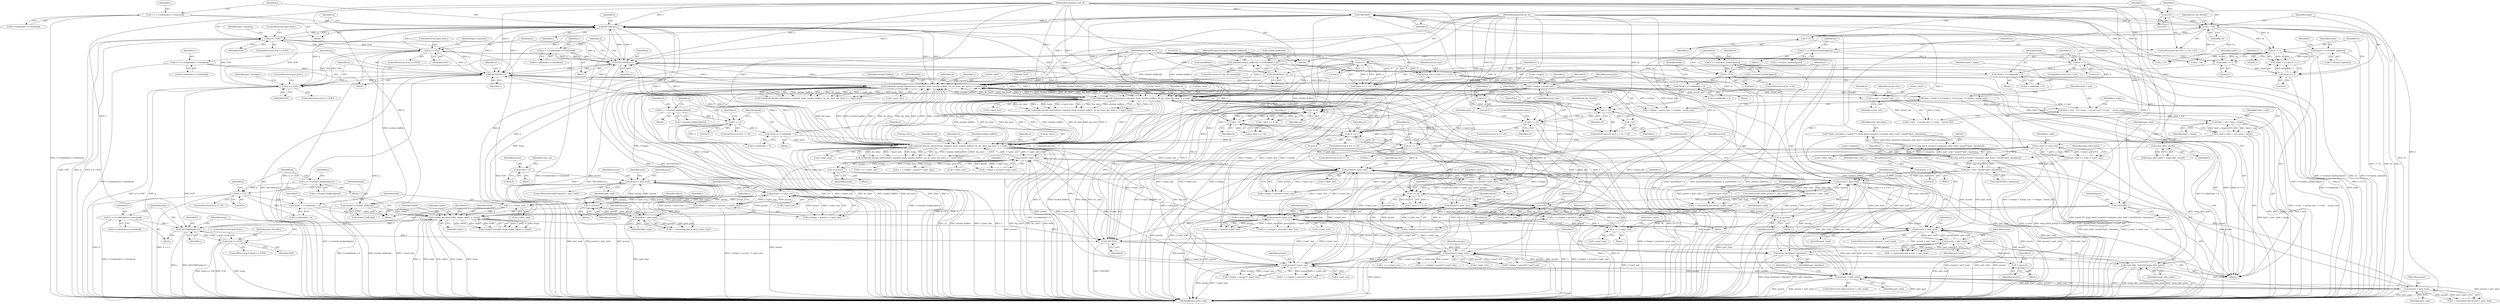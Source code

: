 digraph "0_stb_244d83bc3d859293f55812d48b3db168e581f6ab@API" {
"1000961" [label="(Call,temp_free(f,part_classdata))"];
"1000959" [label="(Call,CHECK(f))"];
"1000337" [label="(Call,DECODE(q,f,c))"];
"1000342" [label="(Call,q == EOP)"];
"1000666" [label="(Call,q == EOP)"];
"1000661" [label="(Call,DECODE(q,f,c))"];
"1000506" [label="(Call,q == EOP)"];
"1000501" [label="(Call,DECODE(q,f,c))"];
"1000215" [label="(Call,CHECK(f))"];
"1000204" [label="(Call,temp_block_array(f,f->channels, part_read * sizeof(**part_classdata)))"];
"1000197" [label="(Call,temp_alloc_save(f))"];
"1000101" [label="(MethodParameterIn,vorb *f)"];
"1000209" [label="(Call,part_read * sizeof(**part_classdata))"];
"1000187" [label="(Call,part_read = n_read / r->part_size)"];
"1000189" [label="(Call,n_read / r->part_size)"];
"1000181" [label="(Call,n_read = limit_r_end - limit_r_begin)"];
"1000183" [label="(Call,limit_r_end - limit_r_begin)"];
"1000168" [label="(Call,limit_r_end   = (r->end   < actual_size ? r->end   : actual_size))"];
"1000171" [label="(Call,r->end   < actual_size)"];
"1000158" [label="(Call,r->begin < actual_size)"];
"1000144" [label="(Call,actual_size = rtype == 2 ? n*2 : n)"];
"1000150" [label="(Call,n*2)"];
"1000104" [label="(MethodParameterIn,int n)"];
"1000155" [label="(Call,limit_r_begin = (r->begin < actual_size ? r->begin : actual_size))"];
"1000585" [label="(Call,codebook_decode_deinterleave_repeat(f, book, residue_buffers, ch, &c_inter, &p_inter, n, r->part_size))"];
"1000745" [label="(Call,codebook_decode_deinterleave_repeat(f, book, residue_buffers, ch, &c_inter, &p_inter, n, r->part_size))"];
"1000421" [label="(Call,codebook_decode_deinterleave_repeat(f, book, residue_buffers, ch, &c_inter, &p_inter, n, r->part_size))"];
"1000412" [label="(Call,*book = f->codebooks + b)"];
"1000407" [label="(Call,b >= 0)"];
"1000397" [label="(Call,b = r->residue_books[c][pass])"];
"1000231" [label="(Call,memset(residue_buffers[i], 0, sizeof(float) * n))"];
"1000102" [label="(MethodParameterIn,float *residue_buffers[])"];
"1000236" [label="(Call,sizeof(float) * n)"];
"1000288" [label="(Call,ch == 2)"];
"1000456" [label="(Call,ch == 1)"];
"1000103" [label="(MethodParameterIn,int ch)"];
"1000642" [label="(Call,z/ch)"];
"1000636" [label="(Call,z % ch)"];
"1000622" [label="(Call,z = r->begin + pcount*r->part_size)"];
"1000628" [label="(Call,pcount*r->part_size)"];
"1000617" [label="(Call,pcount < part_read)"];
"1000695" [label="(Call,++pcount)"];
"1000705" [label="(Call,pcount*r->part_size)"];
"1000689" [label="(Call,pcount < part_read)"];
"1000280" [label="(Call,pcount = 0)"];
"1000461" [label="(Call,pcount < part_read)"];
"1000535" [label="(Call,++pcount)"];
"1000545" [label="(Call,pcount*r->part_size)"];
"1000529" [label="(Call,pcount < part_read)"];
"1000472" [label="(Call,pcount*r->part_size)"];
"1000304" [label="(Call,pcount*r->part_size)"];
"1000293" [label="(Call,pcount < part_read)"];
"1000365" [label="(Call,pcount < part_read)"];
"1000371" [label="(Call,++pcount)"];
"1000381" [label="(Call,pcount*r->part_size)"];
"1000773" [label="(Call,z / ch)"];
"1000768" [label="(Call,z % ch)"];
"1000761" [label="(Call,z += r->part_size)"];
"1000699" [label="(Call,z = r->begin + pcount*r->part_size)"];
"1000265" [label="(Call,j == ch)"];
"1000253" [label="(Call,j < ch)"];
"1000250" [label="(Call,j=0)"];
"1000256" [label="(Call,++j)"];
"1000221" [label="(Call,i < ch)"];
"1000224" [label="(Call,++i)"];
"1000218" [label="(Call,i=0)"];
"1000245" [label="(Call,ch != 1)"];
"1000736" [label="(Call,*book = f->codebooks + b)"];
"1000731" [label="(Call,b >= 0)"];
"1000721" [label="(Call,b = r->residue_books[c][pass])"];
"1000576" [label="(Call,*book = f->codebooks + b)"];
"1000571" [label="(Call,b >= 0)"];
"1000561" [label="(Call,b = r->residue_books[c][pass])"];
"1000491" [label="(Call,*c = f->codebooks+r->classbook)"];
"1000651" [label="(Call,*c = f->codebooks+r->classbook)"];
"1000327" [label="(Call,*c = f->codebooks+r->classbook)"];
"1000836" [label="(Call,DECODE(temp,f,c))"];
"1000841" [label="(Call,temp == EOP)"];
"1000779" [label="(Call,CHECK(f))"];
"1000948" [label="(Call,residue_decode(f, book, target, offset, n, rtype))"];
"1000939" [label="(Call,*book = f->codebooks + b)"];
"1000910" [label="(Call,b >= 0)"];
"1000900" [label="(Call,b = r->residue_books[c][pass])"];
"1000915" [label="(Call,*target = residue_buffers[j])"];
"1000921" [label="(Call,offset = r->begin + pcount * r->part_size)"];
"1000927" [label="(Call,pcount * r->part_size)"];
"1000864" [label="(Call,pcount < part_read)"];
"1000870" [label="(Call,++pcount)"];
"1000800" [label="(Call,pcount < part_read)"];
"1000792" [label="(Call,pcount = 0)"];
"1000933" [label="(Call,n = r->part_size)"];
"1000242" [label="(Call,rtype == 2)"];
"1000147" [label="(Call,rtype == 2)"];
"1000120" [label="(Call,rtype = f->residue_types[rn])"];
"1000826" [label="(Call,*c = f->codebooks+r->classbook)"];
"1000200" [label="(Call,***part_classdata = (uint8 ***) temp_block_array(f,f->channels, part_read * sizeof(**part_classdata)))"];
"1000202" [label="(Call,(uint8 ***) temp_block_array(f,f->channels, part_read * sizeof(**part_classdata)))"];
"1000964" [label="(Call,temp_alloc_restore(f,temp_alloc_point))"];
"1000584" [label="(Call,!codebook_decode_deinterleave_repeat(f, book, residue_buffers, ch, &c_inter, &p_inter, n, r->part_size))"];
"1000177" [label="(Identifier,r)"];
"1000222" [label="(Identifier,i)"];
"1000755" [label="(Call,r->part_size)"];
"1000712" [label="(Identifier,c)"];
"1000594" [label="(Identifier,n)"];
"1000288" [label="(Call,ch == 2)"];
"1000663" [label="(Identifier,f)"];
"1000268" [label="(ControlStructure,goto done;)"];
"1000285" [label="(Identifier,class_set)"];
"1000799" [label="(ControlStructure,while (pcount < part_read))"];
"1000293" [label="(Call,pcount < part_read)"];
"1000281" [label="(Identifier,pcount)"];
"1000731" [label="(Call,b >= 0)"];
"1000962" [label="(Identifier,f)"];
"1000666" [label="(Call,q == EOP)"];
"1000668" [label="(Identifier,EOP)"];
"1000602" [label="(Identifier,z)"];
"1000624" [label="(Call,r->begin + pcount*r->part_size)"];
"1000455" [label="(ControlStructure,if (ch == 1))"];
"1000623" [label="(Identifier,z)"];
"1000406" [label="(ControlStructure,if (b >= 0))"];
"1000732" [label="(Identifier,b)"];
"1000722" [label="(Identifier,b)"];
"1000184" [label="(Identifier,limit_r_end)"];
"1000802" [label="(Identifier,part_read)"];
"1000461" [label="(Call,pcount < part_read)"];
"1000457" [label="(Identifier,ch)"];
"1000572" [label="(Identifier,b)"];
"1000801" [label="(Identifier,pcount)"];
"1000935" [label="(Call,r->part_size)"];
"1000865" [label="(Identifier,pcount)"];
"1000696" [label="(Identifier,pcount)"];
"1000571" [label="(Call,b >= 0)"];
"1000928" [label="(Identifier,pcount)"];
"1000754" [label="(Identifier,n)"];
"1000368" [label="(Block,)"];
"1000952" [label="(Identifier,offset)"];
"1000939" [label="(Call,*book = f->codebooks + b)"];
"1000746" [label="(Identifier,f)"];
"1000175" [label="(Identifier,actual_size)"];
"1000535" [label="(Call,++pcount)"];
"1000723" [label="(Call,r->residue_books[c][pass])"];
"1000221" [label="(Call,i < ch)"];
"1000397" [label="(Call,b = r->residue_books[c][pass])"];
"1000585" [label="(Call,codebook_decode_deinterleave_repeat(f, book, residue_buffers, ch, &c_inter, &p_inter, n, r->part_size))"];
"1000637" [label="(Identifier,z)"];
"1000188" [label="(Identifier,part_read)"];
"1000824" [label="(Block,)"];
"1000966" [label="(Identifier,temp_alloc_point)"];
"1000653" [label="(Call,f->codebooks+r->classbook)"];
"1000841" [label="(Call,temp == EOP)"];
"1000527" [label="(Identifier,i)"];
"1000267" [label="(Identifier,ch)"];
"1000501" [label="(Call,DECODE(q,f,c))"];
"1000408" [label="(Identifier,b)"];
"1000191" [label="(Call,r->part_size)"];
"1000437" [label="(Call,z += r->part_size)"];
"1000492" [label="(Identifier,c)"];
"1000507" [label="(Identifier,q)"];
"1000664" [label="(Identifier,c)"];
"1000120" [label="(Call,rtype = f->residue_types[rn])"];
"1000337" [label="(Call,DECODE(q,f,c))"];
"1000428" [label="(Call,&p_inter)"];
"1000224" [label="(Call,++i)"];
"1000774" [label="(Identifier,z)"];
"1000181" [label="(Call,n_read = limit_r_end - limit_r_begin)"];
"1000489" [label="(Block,)"];
"1000662" [label="(Identifier,q)"];
"1000243" [label="(Identifier,rtype)"];
"1000911" [label="(Identifier,b)"];
"1000373" [label="(Block,)"];
"1000960" [label="(Identifier,f)"];
"1000204" [label="(Call,temp_block_array(f,f->channels, part_read * sizeof(**part_classdata)))"];
"1000349" [label="(Identifier,part_classdata)"];
"1000954" [label="(Identifier,rtype)"];
"1000923" [label="(Call,r->begin + pcount * r->part_size)"];
"1000789" [label="(Identifier,pass)"];
"1000257" [label="(Identifier,j)"];
"1000842" [label="(Identifier,temp)"];
"1000244" [label="(Literal,2)"];
"1000590" [label="(Call,&c_inter)"];
"1000965" [label="(Identifier,f)"];
"1000468" [label="(Call,r->begin + pcount*r->part_size)"];
"1000339" [label="(Identifier,f)"];
"1000697" [label="(Block,)"];
"1000601" [label="(Call,z += r->part_size)"];
"1000179" [label="(Identifier,actual_size)"];
"1000634" [label="(Call,c_inter = z % ch)"];
"1000840" [label="(ControlStructure,if (temp == EOP))"];
"1000363" [label="(Identifier,i)"];
"1000881" [label="(Identifier,j)"];
"1000101" [label="(MethodParameterIn,vorb *f)"];
"1000306" [label="(Call,r->part_size)"];
"1000423" [label="(Identifier,book)"];
"1000198" [label="(Identifier,f)"];
"1000910" [label="(Call,b >= 0)"];
"1000948" [label="(Call,residue_decode(f, book, target, offset, n, rtype))"];
"1000342" [label="(Call,q == EOP)"];
"1000153" [label="(Identifier,n)"];
"1000699" [label="(Call,z = r->begin + pcount*r->part_size)"];
"1000472" [label="(Call,pcount*r->part_size)"];
"1000372" [label="(Identifier,pcount)"];
"1000458" [label="(Literal,1)"];
"1000506" [label="(Call,q == EOP)"];
"1000216" [label="(Identifier,f)"];
"1000570" [label="(ControlStructure,if (b >= 0))"];
"1000171" [label="(Call,r->end   < actual_size)"];
"1000217" [label="(ControlStructure,for (i=0; i < ch; ++i))"];
"1000793" [label="(Identifier,pcount)"];
"1000265" [label="(Call,j == ch)"];
"1000800" [label="(Call,pcount < part_read)"];
"1000806" [label="(Identifier,pass)"];
"1000422" [label="(Identifier,f)"];
"1000462" [label="(Identifier,pcount)"];
"1000866" [label="(Identifier,part_read)"];
"1000536" [label="(Identifier,pcount)"];
"1000277" [label="(Identifier,pass)"];
"1000255" [label="(Identifier,ch)"];
"1000266" [label="(Identifier,j)"];
"1000361" [label="(Call,i < classwords && pcount < part_read)"];
"1000870" [label="(Call,++pcount)"];
"1000344" [label="(Identifier,EOP)"];
"1000104" [label="(MethodParameterIn,int n)"];
"1000929" [label="(Call,r->part_size)"];
"1000229" [label="(Identifier,do_not_decode)"];
"1000618" [label="(Identifier,pcount)"];
"1000927" [label="(Call,pcount * r->part_size)"];
"1000241" [label="(Call,rtype == 2 && ch != 1)"];
"1000151" [label="(Identifier,n)"];
"1000687" [label="(Identifier,i)"];
"1000636" [label="(Call,z % ch)"];
"1000249" [label="(ControlStructure,for (j=0; j < ch; ++j))"];
"1000366" [label="(Identifier,pcount)"];
"1000504" [label="(Identifier,c)"];
"1000166" [label="(Identifier,actual_size)"];
"1000629" [label="(Identifier,pcount)"];
"1000421" [label="(Call,codebook_decode_deinterleave_repeat(f, book, residue_buffers, ch, &c_inter, &p_inter, n, r->part_size))"];
"1000790" [label="(Block,)"];
"1000280" [label="(Call,pcount = 0)"];
"1000532" [label="(Block,)"];
"1000425" [label="(Identifier,ch)"];
"1000652" [label="(Identifier,c)"];
"1000913" [label="(Block,)"];
"1000205" [label="(Identifier,f)"];
"1000409" [label="(Literal,0)"];
"1000424" [label="(Identifier,residue_buffers)"];
"1000456" [label="(Call,ch == 1)"];
"1000730" [label="(ControlStructure,if (b >= 0))"];
"1000780" [label="(Identifier,f)"];
"1000620" [label="(Block,)"];
"1000839" [label="(Identifier,c)"];
"1000340" [label="(Identifier,c)"];
"1000168" [label="(Call,limit_r_end   = (r->end   < actual_size ? r->end   : actual_size))"];
"1000867" [label="(Block,)"];
"1000877" [label="(Call,j < ch)"];
"1000692" [label="(Block,)"];
"1000747" [label="(Identifier,book)"];
"1000539" [label="(Call,z = r->begin + pcount*r->part_size)"];
"1000502" [label="(Identifier,q)"];
"1000292" [label="(ControlStructure,while (pcount < part_read))"];
"1000837" [label="(Identifier,temp)"];
"1000159" [label="(Call,r->begin)"];
"1000529" [label="(Call,pcount < part_read)"];
"1000902" [label="(Call,r->residue_books[c][pass])"];
"1000827" [label="(Identifier,c)"];
"1000561" [label="(Call,b = r->residue_books[c][pass])"];
"1000721" [label="(Call,b = r->residue_books[c][pass])"];
"1000150" [label="(Call,n*2)"];
"1000190" [label="(Identifier,n_read)"];
"1000794" [label="(Literal,0)"];
"1000860" [label="(Call,i < classwords && pcount < part_read)"];
"1000210" [label="(Identifier,part_read)"];
"1000525" [label="(Call,i < classwords && pcount < part_read)"];
"1000744" [label="(Call,!codebook_decode_deinterleave_repeat(f, book, residue_buffers, ch, &c_inter, &p_inter, n, r->part_size))"];
"1000239" [label="(Identifier,n)"];
"1000195" [label="(Call,temp_alloc_point = temp_alloc_save(f))"];
"1000589" [label="(Identifier,ch)"];
"1000586" [label="(Identifier,f)"];
"1000701" [label="(Call,r->begin + pcount*r->part_size)"];
"1000669" [label="(ControlStructure,goto done;)"];
"1000414" [label="(Call,f->codebooks + b)"];
"1000562" [label="(Identifier,b)"];
"1000933" [label="(Call,n = r->part_size)"];
"1000685" [label="(Call,i < classwords && pcount < part_read)"];
"1000508" [label="(Identifier,EOP)"];
"1000619" [label="(Identifier,part_read)"];
"1000371" [label="(Call,++pcount)"];
"1000300" [label="(Call,r->begin + pcount*r->part_size)"];
"1000775" [label="(Identifier,ch)"];
"1000843" [label="(Identifier,EOP)"];
"1000430" [label="(Identifier,n)"];
"1000164" [label="(Identifier,r)"];
"1000689" [label="(Call,pcount < part_read)"];
"1000733" [label="(Literal,0)"];
"1000745" [label="(Call,codebook_decode_deinterleave_repeat(f, book, residue_buffers, ch, &c_inter, &p_inter, n, r->part_size))"];
"1000917" [label="(Call,residue_buffers[j])"];
"1000251" [label="(Identifier,j)"];
"1000547" [label="(Call,r->part_size)"];
"1000736" [label="(Call,*book = f->codebooks + b)"];
"1000122" [label="(Call,f->residue_types[rn])"];
"1000576" [label="(Call,*book = f->codebooks + b)"];
"1000215" [label="(Call,CHECK(f))"];
"1000235" [label="(Literal,0)"];
"1000236" [label="(Call,sizeof(float) * n)"];
"1000467" [label="(Identifier,z)"];
"1000375" [label="(Call,z = r->begin + pcount*r->part_size)"];
"1000541" [label="(Call,r->begin + pcount*r->part_size)"];
"1000766" [label="(Call,c_inter = z % ch)"];
"1000172" [label="(Call,r->end)"];
"1000460" [label="(ControlStructure,while (pcount < part_read))"];
"1000232" [label="(Call,residue_buffers[i])"];
"1000947" [label="(Call,!residue_decode(f, book, target, offset, n, rtype))"];
"1000864" [label="(Call,pcount < part_read)"];
"1000628" [label="(Call,pcount*r->part_size)"];
"1000145" [label="(Identifier,actual_size)"];
"1000761" [label="(Call,z += r->part_size)"];
"1000651" [label="(Call,*c = f->codebooks+r->classbook)"];
"1000473" [label="(Identifier,pcount)"];
"1000413" [label="(Identifier,book)"];
"1000595" [label="(Call,r->part_size)"];
"1000345" [label="(ControlStructure,goto done;)"];
"1000901" [label="(Identifier,b)"];
"1000951" [label="(Identifier,target)"];
"1000813" [label="(Call,j < ch)"];
"1000577" [label="(Identifier,book)"];
"1000183" [label="(Call,limit_r_end - limit_r_begin)"];
"1000838" [label="(Identifier,f)"];
"1000271" [label="(Identifier,pass)"];
"1000299" [label="(Identifier,z)"];
"1000531" [label="(Identifier,part_read)"];
"1000773" [label="(Call,z / ch)"];
"1000438" [label="(Identifier,z)"];
"1000338" [label="(Identifier,q)"];
"1000665" [label="(ControlStructure,if (q == EOP))"];
"1000953" [label="(Identifier,n)"];
"1000264" [label="(ControlStructure,if (j == ch))"];
"1000466" [label="(Call,z = r->begin + pcount*r->part_size)"];
"1000700" [label="(Identifier,z)"];
"1000231" [label="(Call,memset(residue_buffers[i], 0, sizeof(float) * n))"];
"1000673" [label="(Identifier,part_classdata)"];
"1000844" [label="(ControlStructure,goto done;)"];
"1000398" [label="(Identifier,b)"];
"1000196" [label="(Identifier,temp_alloc_point)"];
"1000768" [label="(Call,z % ch)"];
"1000779" [label="(Call,CHECK(f))"];
"1000546" [label="(Identifier,pcount)"];
"1000185" [label="(Identifier,limit_r_begin)"];
"1000912" [label="(Literal,0)"];
"1000763" [label="(Call,r->part_size)"];
"1000463" [label="(Identifier,part_read)"];
"1000862" [label="(Identifier,i)"];
"1000513" [label="(Identifier,part_classdata)"];
"1000630" [label="(Call,r->part_size)"];
"1000294" [label="(Identifier,pcount)"];
"1000922" [label="(Identifier,offset)"];
"1000738" [label="(Call,f->codebooks + b)"];
"1000915" [label="(Call,*target = residue_buffers[j])"];
"1000545" [label="(Call,pcount*r->part_size)"];
"1000146" [label="(Call,rtype == 2 ? n*2 : n)"];
"1000226" [label="(ControlStructure,if (!do_not_decode[i]))"];
"1000121" [label="(Identifier,rtype)"];
"1000341" [label="(ControlStructure,if (q == EOP))"];
"1000149" [label="(Literal,2)"];
"1000157" [label="(Call,r->begin < actual_size ? r->begin : actual_size)"];
"1000246" [label="(Identifier,ch)"];
"1000382" [label="(Identifier,pcount)"];
"1000961" [label="(Call,temp_free(f,part_classdata))"];
"1000107" [label="(Block,)"];
"1000750" [label="(Call,&c_inter)"];
"1000661" [label="(Call,DECODE(q,f,c))"];
"1000410" [label="(Block,)"];
"1000734" [label="(Block,)"];
"1000705" [label="(Call,pcount*r->part_size)"];
"1000769" [label="(Identifier,z)"];
"1000148" [label="(Identifier,rtype)"];
"1000578" [label="(Call,f->codebooks + b)"];
"1000691" [label="(Identifier,part_read)"];
"1000252" [label="(Literal,0)"];
"1000298" [label="(Call,z = r->begin + pcount*r->part_size)"];
"1000399" [label="(Call,r->residue_books[c][pass])"];
"1000503" [label="(Identifier,f)"];
"1000509" [label="(ControlStructure,goto done;)"];
"1000242" [label="(Call,rtype == 2)"];
"1000223" [label="(Identifier,ch)"];
"1000170" [label="(Call,r->end   < actual_size ? r->end   : actual_size)"];
"1000505" [label="(ControlStructure,if (q == EOP))"];
"1000792" [label="(Call,pcount = 0)"];
"1000197" [label="(Call,temp_alloc_save(f))"];
"1000200" [label="(Call,***part_classdata = (uint8 ***) temp_block_array(f,f->channels, part_read * sizeof(**part_classdata)))"];
"1000707" [label="(Call,r->part_size)"];
"1000642" [label="(Call,z/ch)"];
"1000940" [label="(Identifier,book)"];
"1000871" [label="(Identifier,pcount)"];
"1000963" [label="(Identifier,part_classdata)"];
"1000305" [label="(Identifier,pcount)"];
"1000491" [label="(Call,*c = f->codebooks+r->classbook)"];
"1000563" [label="(Call,r->residue_books[c][pass])"];
"1000848" [label="(Identifier,part_classdata)"];
"1000295" [label="(Identifier,part_read)"];
"1000493" [label="(Call,f->codebooks+r->classbook)"];
"1000225" [label="(Identifier,i)"];
"1000247" [label="(Literal,1)"];
"1000900" [label="(Call,b = r->residue_books[c][pass])"];
"1000304" [label="(Call,pcount*r->part_size)"];
"1000250" [label="(Call,j=0)"];
"1000431" [label="(Call,r->part_size)"];
"1000695" [label="(Call,++pcount)"];
"1000828" [label="(Call,f->codebooks+r->classbook)"];
"1000219" [label="(Identifier,i)"];
"1000592" [label="(Call,&p_inter)"];
"1000147" [label="(Call,rtype == 2)"];
"1000737" [label="(Identifier,book)"];
"1000783" [label="(Identifier,pass)"];
"1000420" [label="(Call,!codebook_decode_deinterleave_repeat(f, book, residue_buffers, ch, &c_inter, &p_inter, n, r->part_size))"];
"1000383" [label="(Call,r->part_size)"];
"1000329" [label="(Call,f->codebooks+r->classbook)"];
"1000706" [label="(Identifier,pcount)"];
"1000156" [label="(Identifier,limit_r_begin)"];
"1000278" [label="(Block,)"];
"1000959" [label="(Call,CHECK(f))"];
"1000574" [label="(Block,)"];
"1000760" [label="(Block,)"];
"1000635" [label="(Identifier,c_inter)"];
"1000836" [label="(Call,DECODE(temp,f,c))"];
"1000187" [label="(Call,part_read = n_read / r->part_size)"];
"1000573" [label="(Literal,0)"];
"1000343" [label="(Identifier,q)"];
"1000102" [label="(MethodParameterIn,float *residue_buffers[])"];
"1000158" [label="(Call,r->begin < actual_size)"];
"1000182" [label="(Identifier,n_read)"];
"1000381" [label="(Call,pcount*r->part_size)"];
"1000407" [label="(Call,b >= 0)"];
"1000206" [label="(Call,f->channels)"];
"1000289" [label="(Identifier,ch)"];
"1000129" [label="(Identifier,c)"];
"1000649" [label="(Block,)"];
"1000640" [label="(Call,p_inter = z/ch)"];
"1000643" [label="(Identifier,z)"];
"1000211" [label="(Call,sizeof(**part_classdata))"];
"1000152" [label="(Literal,2)"];
"1000202" [label="(Call,(uint8 ***) temp_block_array(f,f->channels, part_read * sizeof(**part_classdata)))"];
"1000644" [label="(Identifier,ch)"];
"1000749" [label="(Identifier,ch)"];
"1000474" [label="(Call,r->part_size)"];
"1000921" [label="(Call,offset = r->begin + pcount * r->part_size)"];
"1000826" [label="(Call,*c = f->codebooks+r->classbook)"];
"1000220" [label="(Literal,0)"];
"1000690" [label="(Identifier,pcount)"];
"1000189" [label="(Call,n_read / r->part_size)"];
"1000162" [label="(Identifier,actual_size)"];
"1000752" [label="(Call,&p_inter)"];
"1000367" [label="(Identifier,part_read)"];
"1000950" [label="(Identifier,book)"];
"1000245" [label="(Call,ch != 1)"];
"1000254" [label="(Identifier,j)"];
"1000616" [label="(ControlStructure,while (pcount < part_read))"];
"1000530" [label="(Identifier,pcount)"];
"1000237" [label="(Call,sizeof(float))"];
"1000327" [label="(Call,*c = f->codebooks+r->classbook)"];
"1000638" [label="(Identifier,ch)"];
"1000169" [label="(Identifier,limit_r_end)"];
"1000588" [label="(Identifier,residue_buffers)"];
"1000256" [label="(Call,++j)"];
"1000377" [label="(Call,r->begin + pcount*r->part_size)"];
"1000934" [label="(Identifier,n)"];
"1000325" [label="(Block,)"];
"1000218" [label="(Call,i=0)"];
"1000762" [label="(Identifier,z)"];
"1000537" [label="(Block,)"];
"1000941" [label="(Call,f->codebooks + b)"];
"1000888" [label="(Block,)"];
"1000282" [label="(Literal,0)"];
"1000622" [label="(Call,z = r->begin + pcount*r->part_size)"];
"1000253" [label="(Call,j < ch)"];
"1000155" [label="(Call,limit_r_begin = (r->begin < actual_size ? r->begin : actual_size))"];
"1000771" [label="(Call,p_inter = z / ch)"];
"1000209" [label="(Call,part_read * sizeof(**part_classdata))"];
"1000290" [label="(Literal,2)"];
"1000426" [label="(Call,&c_inter)"];
"1000949" [label="(Identifier,f)"];
"1000909" [label="(ControlStructure,if (b >= 0))"];
"1000261" [label="(Identifier,do_not_decode)"];
"1000365" [label="(Call,pcount < part_read)"];
"1000770" [label="(Identifier,ch)"];
"1000328" [label="(Identifier,c)"];
"1000617" [label="(Call,pcount < part_read)"];
"1000797" [label="(Identifier,class_set)"];
"1000103" [label="(MethodParameterIn,int ch)"];
"1000144" [label="(Call,actual_size = rtype == 2 ? n*2 : n)"];
"1000587" [label="(Identifier,book)"];
"1000201" [label="(Identifier,part_classdata)"];
"1000964" [label="(Call,temp_alloc_restore(f,temp_alloc_point))"];
"1000667" [label="(Identifier,q)"];
"1000967" [label="(MethodReturn,static void)"];
"1000287" [label="(ControlStructure,if (ch == 2))"];
"1000916" [label="(Identifier,target)"];
"1000748" [label="(Identifier,residue_buffers)"];
"1000767" [label="(Identifier,c_inter)"];
"1000412" [label="(Call,*book = f->codebooks + b)"];
"1000961" -> "1000107"  [label="AST: "];
"1000961" -> "1000963"  [label="CFG: "];
"1000962" -> "1000961"  [label="AST: "];
"1000963" -> "1000961"  [label="AST: "];
"1000965" -> "1000961"  [label="CFG: "];
"1000961" -> "1000967"  [label="DDG: temp_free(f,part_classdata)"];
"1000961" -> "1000967"  [label="DDG: part_classdata"];
"1000959" -> "1000961"  [label="DDG: f"];
"1000101" -> "1000961"  [label="DDG: f"];
"1000200" -> "1000961"  [label="DDG: part_classdata"];
"1000961" -> "1000964"  [label="DDG: f"];
"1000959" -> "1000107"  [label="AST: "];
"1000959" -> "1000960"  [label="CFG: "];
"1000960" -> "1000959"  [label="AST: "];
"1000962" -> "1000959"  [label="CFG: "];
"1000959" -> "1000967"  [label="DDG: CHECK(f)"];
"1000337" -> "1000959"  [label="DDG: f"];
"1000836" -> "1000959"  [label="DDG: f"];
"1000661" -> "1000959"  [label="DDG: f"];
"1000779" -> "1000959"  [label="DDG: f"];
"1000215" -> "1000959"  [label="DDG: f"];
"1000501" -> "1000959"  [label="DDG: f"];
"1000585" -> "1000959"  [label="DDG: f"];
"1000745" -> "1000959"  [label="DDG: f"];
"1000421" -> "1000959"  [label="DDG: f"];
"1000948" -> "1000959"  [label="DDG: f"];
"1000101" -> "1000959"  [label="DDG: f"];
"1000337" -> "1000325"  [label="AST: "];
"1000337" -> "1000340"  [label="CFG: "];
"1000338" -> "1000337"  [label="AST: "];
"1000339" -> "1000337"  [label="AST: "];
"1000340" -> "1000337"  [label="AST: "];
"1000343" -> "1000337"  [label="CFG: "];
"1000337" -> "1000967"  [label="DDG: c"];
"1000337" -> "1000967"  [label="DDG: DECODE(q,f,c)"];
"1000342" -> "1000337"  [label="DDG: q"];
"1000506" -> "1000337"  [label="DDG: q"];
"1000666" -> "1000337"  [label="DDG: q"];
"1000661" -> "1000337"  [label="DDG: f"];
"1000215" -> "1000337"  [label="DDG: f"];
"1000501" -> "1000337"  [label="DDG: f"];
"1000585" -> "1000337"  [label="DDG: f"];
"1000745" -> "1000337"  [label="DDG: f"];
"1000421" -> "1000337"  [label="DDG: f"];
"1000101" -> "1000337"  [label="DDG: f"];
"1000327" -> "1000337"  [label="DDG: c"];
"1000337" -> "1000342"  [label="DDG: q"];
"1000337" -> "1000421"  [label="DDG: f"];
"1000337" -> "1000501"  [label="DDG: f"];
"1000337" -> "1000585"  [label="DDG: f"];
"1000337" -> "1000661"  [label="DDG: f"];
"1000337" -> "1000745"  [label="DDG: f"];
"1000342" -> "1000341"  [label="AST: "];
"1000342" -> "1000344"  [label="CFG: "];
"1000343" -> "1000342"  [label="AST: "];
"1000344" -> "1000342"  [label="AST: "];
"1000345" -> "1000342"  [label="CFG: "];
"1000349" -> "1000342"  [label="CFG: "];
"1000342" -> "1000967"  [label="DDG: EOP"];
"1000342" -> "1000967"  [label="DDG: q"];
"1000342" -> "1000967"  [label="DDG: q == EOP"];
"1000666" -> "1000342"  [label="DDG: EOP"];
"1000506" -> "1000342"  [label="DDG: EOP"];
"1000342" -> "1000501"  [label="DDG: q"];
"1000342" -> "1000506"  [label="DDG: EOP"];
"1000342" -> "1000661"  [label="DDG: q"];
"1000342" -> "1000666"  [label="DDG: EOP"];
"1000666" -> "1000665"  [label="AST: "];
"1000666" -> "1000668"  [label="CFG: "];
"1000667" -> "1000666"  [label="AST: "];
"1000668" -> "1000666"  [label="AST: "];
"1000669" -> "1000666"  [label="CFG: "];
"1000673" -> "1000666"  [label="CFG: "];
"1000666" -> "1000967"  [label="DDG: EOP"];
"1000666" -> "1000967"  [label="DDG: q == EOP"];
"1000666" -> "1000967"  [label="DDG: q"];
"1000666" -> "1000501"  [label="DDG: q"];
"1000666" -> "1000506"  [label="DDG: EOP"];
"1000666" -> "1000661"  [label="DDG: q"];
"1000661" -> "1000666"  [label="DDG: q"];
"1000506" -> "1000666"  [label="DDG: EOP"];
"1000661" -> "1000649"  [label="AST: "];
"1000661" -> "1000664"  [label="CFG: "];
"1000662" -> "1000661"  [label="AST: "];
"1000663" -> "1000661"  [label="AST: "];
"1000664" -> "1000661"  [label="AST: "];
"1000667" -> "1000661"  [label="CFG: "];
"1000661" -> "1000967"  [label="DDG: c"];
"1000661" -> "1000967"  [label="DDG: DECODE(q,f,c)"];
"1000661" -> "1000421"  [label="DDG: f"];
"1000661" -> "1000501"  [label="DDG: f"];
"1000661" -> "1000585"  [label="DDG: f"];
"1000506" -> "1000661"  [label="DDG: q"];
"1000215" -> "1000661"  [label="DDG: f"];
"1000501" -> "1000661"  [label="DDG: f"];
"1000585" -> "1000661"  [label="DDG: f"];
"1000745" -> "1000661"  [label="DDG: f"];
"1000421" -> "1000661"  [label="DDG: f"];
"1000101" -> "1000661"  [label="DDG: f"];
"1000651" -> "1000661"  [label="DDG: c"];
"1000661" -> "1000745"  [label="DDG: f"];
"1000506" -> "1000505"  [label="AST: "];
"1000506" -> "1000508"  [label="CFG: "];
"1000507" -> "1000506"  [label="AST: "];
"1000508" -> "1000506"  [label="AST: "];
"1000509" -> "1000506"  [label="CFG: "];
"1000513" -> "1000506"  [label="CFG: "];
"1000506" -> "1000967"  [label="DDG: q == EOP"];
"1000506" -> "1000967"  [label="DDG: q"];
"1000506" -> "1000967"  [label="DDG: EOP"];
"1000506" -> "1000501"  [label="DDG: q"];
"1000501" -> "1000506"  [label="DDG: q"];
"1000501" -> "1000489"  [label="AST: "];
"1000501" -> "1000504"  [label="CFG: "];
"1000502" -> "1000501"  [label="AST: "];
"1000503" -> "1000501"  [label="AST: "];
"1000504" -> "1000501"  [label="AST: "];
"1000507" -> "1000501"  [label="CFG: "];
"1000501" -> "1000967"  [label="DDG: DECODE(q,f,c)"];
"1000501" -> "1000967"  [label="DDG: c"];
"1000501" -> "1000421"  [label="DDG: f"];
"1000215" -> "1000501"  [label="DDG: f"];
"1000585" -> "1000501"  [label="DDG: f"];
"1000745" -> "1000501"  [label="DDG: f"];
"1000421" -> "1000501"  [label="DDG: f"];
"1000101" -> "1000501"  [label="DDG: f"];
"1000491" -> "1000501"  [label="DDG: c"];
"1000501" -> "1000585"  [label="DDG: f"];
"1000501" -> "1000745"  [label="DDG: f"];
"1000215" -> "1000107"  [label="AST: "];
"1000215" -> "1000216"  [label="CFG: "];
"1000216" -> "1000215"  [label="AST: "];
"1000219" -> "1000215"  [label="CFG: "];
"1000204" -> "1000215"  [label="DDG: f"];
"1000101" -> "1000215"  [label="DDG: f"];
"1000215" -> "1000421"  [label="DDG: f"];
"1000215" -> "1000585"  [label="DDG: f"];
"1000215" -> "1000745"  [label="DDG: f"];
"1000215" -> "1000779"  [label="DDG: f"];
"1000204" -> "1000202"  [label="AST: "];
"1000204" -> "1000209"  [label="CFG: "];
"1000205" -> "1000204"  [label="AST: "];
"1000206" -> "1000204"  [label="AST: "];
"1000209" -> "1000204"  [label="AST: "];
"1000202" -> "1000204"  [label="CFG: "];
"1000204" -> "1000967"  [label="DDG: part_read * sizeof(**part_classdata)"];
"1000204" -> "1000967"  [label="DDG: f->channels"];
"1000204" -> "1000202"  [label="DDG: f"];
"1000204" -> "1000202"  [label="DDG: f->channels"];
"1000204" -> "1000202"  [label="DDG: part_read * sizeof(**part_classdata)"];
"1000197" -> "1000204"  [label="DDG: f"];
"1000101" -> "1000204"  [label="DDG: f"];
"1000209" -> "1000204"  [label="DDG: part_read"];
"1000197" -> "1000195"  [label="AST: "];
"1000197" -> "1000198"  [label="CFG: "];
"1000198" -> "1000197"  [label="AST: "];
"1000195" -> "1000197"  [label="CFG: "];
"1000197" -> "1000195"  [label="DDG: f"];
"1000101" -> "1000197"  [label="DDG: f"];
"1000101" -> "1000100"  [label="AST: "];
"1000101" -> "1000967"  [label="DDG: f"];
"1000101" -> "1000421"  [label="DDG: f"];
"1000101" -> "1000585"  [label="DDG: f"];
"1000101" -> "1000745"  [label="DDG: f"];
"1000101" -> "1000779"  [label="DDG: f"];
"1000101" -> "1000836"  [label="DDG: f"];
"1000101" -> "1000948"  [label="DDG: f"];
"1000101" -> "1000964"  [label="DDG: f"];
"1000209" -> "1000211"  [label="CFG: "];
"1000210" -> "1000209"  [label="AST: "];
"1000211" -> "1000209"  [label="AST: "];
"1000209" -> "1000967"  [label="DDG: part_read"];
"1000187" -> "1000209"  [label="DDG: part_read"];
"1000209" -> "1000293"  [label="DDG: part_read"];
"1000209" -> "1000461"  [label="DDG: part_read"];
"1000209" -> "1000617"  [label="DDG: part_read"];
"1000209" -> "1000800"  [label="DDG: part_read"];
"1000187" -> "1000107"  [label="AST: "];
"1000187" -> "1000189"  [label="CFG: "];
"1000188" -> "1000187"  [label="AST: "];
"1000189" -> "1000187"  [label="AST: "];
"1000196" -> "1000187"  [label="CFG: "];
"1000187" -> "1000967"  [label="DDG: n_read / r->part_size"];
"1000189" -> "1000187"  [label="DDG: n_read"];
"1000189" -> "1000187"  [label="DDG: r->part_size"];
"1000189" -> "1000191"  [label="CFG: "];
"1000190" -> "1000189"  [label="AST: "];
"1000191" -> "1000189"  [label="AST: "];
"1000189" -> "1000967"  [label="DDG: n_read"];
"1000189" -> "1000967"  [label="DDG: r->part_size"];
"1000181" -> "1000189"  [label="DDG: n_read"];
"1000189" -> "1000304"  [label="DDG: r->part_size"];
"1000189" -> "1000472"  [label="DDG: r->part_size"];
"1000189" -> "1000628"  [label="DDG: r->part_size"];
"1000189" -> "1000927"  [label="DDG: r->part_size"];
"1000181" -> "1000107"  [label="AST: "];
"1000181" -> "1000183"  [label="CFG: "];
"1000182" -> "1000181"  [label="AST: "];
"1000183" -> "1000181"  [label="AST: "];
"1000188" -> "1000181"  [label="CFG: "];
"1000181" -> "1000967"  [label="DDG: limit_r_end - limit_r_begin"];
"1000183" -> "1000181"  [label="DDG: limit_r_end"];
"1000183" -> "1000181"  [label="DDG: limit_r_begin"];
"1000183" -> "1000185"  [label="CFG: "];
"1000184" -> "1000183"  [label="AST: "];
"1000185" -> "1000183"  [label="AST: "];
"1000183" -> "1000967"  [label="DDG: limit_r_begin"];
"1000183" -> "1000967"  [label="DDG: limit_r_end"];
"1000168" -> "1000183"  [label="DDG: limit_r_end"];
"1000155" -> "1000183"  [label="DDG: limit_r_begin"];
"1000168" -> "1000107"  [label="AST: "];
"1000168" -> "1000170"  [label="CFG: "];
"1000169" -> "1000168"  [label="AST: "];
"1000170" -> "1000168"  [label="AST: "];
"1000182" -> "1000168"  [label="CFG: "];
"1000168" -> "1000967"  [label="DDG: r->end   < actual_size ? r->end   : actual_size"];
"1000171" -> "1000168"  [label="DDG: r->end"];
"1000171" -> "1000168"  [label="DDG: actual_size"];
"1000171" -> "1000170"  [label="AST: "];
"1000171" -> "1000175"  [label="CFG: "];
"1000172" -> "1000171"  [label="AST: "];
"1000175" -> "1000171"  [label="AST: "];
"1000177" -> "1000171"  [label="CFG: "];
"1000179" -> "1000171"  [label="CFG: "];
"1000158" -> "1000171"  [label="DDG: actual_size"];
"1000171" -> "1000170"  [label="DDG: r->end"];
"1000171" -> "1000170"  [label="DDG: actual_size"];
"1000158" -> "1000157"  [label="AST: "];
"1000158" -> "1000162"  [label="CFG: "];
"1000159" -> "1000158"  [label="AST: "];
"1000162" -> "1000158"  [label="AST: "];
"1000164" -> "1000158"  [label="CFG: "];
"1000166" -> "1000158"  [label="CFG: "];
"1000158" -> "1000155"  [label="DDG: r->begin"];
"1000158" -> "1000155"  [label="DDG: actual_size"];
"1000144" -> "1000158"  [label="DDG: actual_size"];
"1000158" -> "1000157"  [label="DDG: r->begin"];
"1000158" -> "1000157"  [label="DDG: actual_size"];
"1000158" -> "1000298"  [label="DDG: r->begin"];
"1000158" -> "1000300"  [label="DDG: r->begin"];
"1000158" -> "1000466"  [label="DDG: r->begin"];
"1000158" -> "1000468"  [label="DDG: r->begin"];
"1000158" -> "1000622"  [label="DDG: r->begin"];
"1000158" -> "1000624"  [label="DDG: r->begin"];
"1000158" -> "1000921"  [label="DDG: r->begin"];
"1000158" -> "1000923"  [label="DDG: r->begin"];
"1000144" -> "1000107"  [label="AST: "];
"1000144" -> "1000146"  [label="CFG: "];
"1000145" -> "1000144"  [label="AST: "];
"1000146" -> "1000144"  [label="AST: "];
"1000156" -> "1000144"  [label="CFG: "];
"1000144" -> "1000967"  [label="DDG: rtype == 2 ? n*2 : n"];
"1000150" -> "1000144"  [label="DDG: n"];
"1000150" -> "1000144"  [label="DDG: 2"];
"1000104" -> "1000144"  [label="DDG: n"];
"1000150" -> "1000146"  [label="AST: "];
"1000150" -> "1000152"  [label="CFG: "];
"1000151" -> "1000150"  [label="AST: "];
"1000152" -> "1000150"  [label="AST: "];
"1000146" -> "1000150"  [label="CFG: "];
"1000150" -> "1000146"  [label="DDG: n"];
"1000150" -> "1000146"  [label="DDG: 2"];
"1000104" -> "1000150"  [label="DDG: n"];
"1000150" -> "1000236"  [label="DDG: n"];
"1000150" -> "1000421"  [label="DDG: n"];
"1000150" -> "1000585"  [label="DDG: n"];
"1000150" -> "1000745"  [label="DDG: n"];
"1000104" -> "1000100"  [label="AST: "];
"1000104" -> "1000967"  [label="DDG: n"];
"1000104" -> "1000146"  [label="DDG: n"];
"1000104" -> "1000236"  [label="DDG: n"];
"1000104" -> "1000421"  [label="DDG: n"];
"1000104" -> "1000585"  [label="DDG: n"];
"1000104" -> "1000745"  [label="DDG: n"];
"1000104" -> "1000933"  [label="DDG: n"];
"1000104" -> "1000948"  [label="DDG: n"];
"1000155" -> "1000107"  [label="AST: "];
"1000155" -> "1000157"  [label="CFG: "];
"1000156" -> "1000155"  [label="AST: "];
"1000157" -> "1000155"  [label="AST: "];
"1000169" -> "1000155"  [label="CFG: "];
"1000155" -> "1000967"  [label="DDG: r->begin < actual_size ? r->begin : actual_size"];
"1000585" -> "1000584"  [label="AST: "];
"1000585" -> "1000595"  [label="CFG: "];
"1000586" -> "1000585"  [label="AST: "];
"1000587" -> "1000585"  [label="AST: "];
"1000588" -> "1000585"  [label="AST: "];
"1000589" -> "1000585"  [label="AST: "];
"1000590" -> "1000585"  [label="AST: "];
"1000592" -> "1000585"  [label="AST: "];
"1000594" -> "1000585"  [label="AST: "];
"1000595" -> "1000585"  [label="AST: "];
"1000584" -> "1000585"  [label="CFG: "];
"1000585" -> "1000967"  [label="DDG: ch"];
"1000585" -> "1000967"  [label="DDG: r->part_size"];
"1000585" -> "1000967"  [label="DDG: &c_inter"];
"1000585" -> "1000967"  [label="DDG: residue_buffers"];
"1000585" -> "1000967"  [label="DDG: &p_inter"];
"1000585" -> "1000967"  [label="DDG: book"];
"1000585" -> "1000967"  [label="DDG: n"];
"1000585" -> "1000288"  [label="DDG: ch"];
"1000585" -> "1000304"  [label="DDG: r->part_size"];
"1000585" -> "1000421"  [label="DDG: f"];
"1000585" -> "1000421"  [label="DDG: residue_buffers"];
"1000585" -> "1000421"  [label="DDG: &c_inter"];
"1000585" -> "1000421"  [label="DDG: &p_inter"];
"1000585" -> "1000421"  [label="DDG: n"];
"1000585" -> "1000472"  [label="DDG: r->part_size"];
"1000585" -> "1000545"  [label="DDG: r->part_size"];
"1000585" -> "1000584"  [label="DDG: residue_buffers"];
"1000585" -> "1000584"  [label="DDG: f"];
"1000585" -> "1000584"  [label="DDG: &c_inter"];
"1000585" -> "1000584"  [label="DDG: ch"];
"1000585" -> "1000584"  [label="DDG: r->part_size"];
"1000585" -> "1000584"  [label="DDG: n"];
"1000585" -> "1000584"  [label="DDG: book"];
"1000585" -> "1000584"  [label="DDG: &p_inter"];
"1000745" -> "1000585"  [label="DDG: f"];
"1000745" -> "1000585"  [label="DDG: residue_buffers"];
"1000745" -> "1000585"  [label="DDG: &c_inter"];
"1000745" -> "1000585"  [label="DDG: &p_inter"];
"1000745" -> "1000585"  [label="DDG: n"];
"1000421" -> "1000585"  [label="DDG: f"];
"1000421" -> "1000585"  [label="DDG: residue_buffers"];
"1000421" -> "1000585"  [label="DDG: &c_inter"];
"1000421" -> "1000585"  [label="DDG: &p_inter"];
"1000421" -> "1000585"  [label="DDG: n"];
"1000576" -> "1000585"  [label="DDG: book"];
"1000231" -> "1000585"  [label="DDG: residue_buffers[i]"];
"1000102" -> "1000585"  [label="DDG: residue_buffers"];
"1000456" -> "1000585"  [label="DDG: ch"];
"1000103" -> "1000585"  [label="DDG: ch"];
"1000236" -> "1000585"  [label="DDG: n"];
"1000545" -> "1000585"  [label="DDG: r->part_size"];
"1000585" -> "1000628"  [label="DDG: r->part_size"];
"1000585" -> "1000745"  [label="DDG: f"];
"1000585" -> "1000745"  [label="DDG: residue_buffers"];
"1000585" -> "1000745"  [label="DDG: &c_inter"];
"1000585" -> "1000745"  [label="DDG: &p_inter"];
"1000585" -> "1000745"  [label="DDG: n"];
"1000745" -> "1000744"  [label="AST: "];
"1000745" -> "1000755"  [label="CFG: "];
"1000746" -> "1000745"  [label="AST: "];
"1000747" -> "1000745"  [label="AST: "];
"1000748" -> "1000745"  [label="AST: "];
"1000749" -> "1000745"  [label="AST: "];
"1000750" -> "1000745"  [label="AST: "];
"1000752" -> "1000745"  [label="AST: "];
"1000754" -> "1000745"  [label="AST: "];
"1000755" -> "1000745"  [label="AST: "];
"1000744" -> "1000745"  [label="CFG: "];
"1000745" -> "1000967"  [label="DDG: n"];
"1000745" -> "1000967"  [label="DDG: residue_buffers"];
"1000745" -> "1000967"  [label="DDG: book"];
"1000745" -> "1000967"  [label="DDG: &c_inter"];
"1000745" -> "1000967"  [label="DDG: r->part_size"];
"1000745" -> "1000967"  [label="DDG: ch"];
"1000745" -> "1000967"  [label="DDG: &p_inter"];
"1000745" -> "1000288"  [label="DDG: ch"];
"1000745" -> "1000304"  [label="DDG: r->part_size"];
"1000745" -> "1000421"  [label="DDG: f"];
"1000745" -> "1000421"  [label="DDG: residue_buffers"];
"1000745" -> "1000421"  [label="DDG: &c_inter"];
"1000745" -> "1000421"  [label="DDG: &p_inter"];
"1000745" -> "1000421"  [label="DDG: n"];
"1000745" -> "1000472"  [label="DDG: r->part_size"];
"1000745" -> "1000628"  [label="DDG: r->part_size"];
"1000745" -> "1000636"  [label="DDG: ch"];
"1000745" -> "1000705"  [label="DDG: r->part_size"];
"1000745" -> "1000744"  [label="DDG: ch"];
"1000745" -> "1000744"  [label="DDG: &c_inter"];
"1000745" -> "1000744"  [label="DDG: n"];
"1000745" -> "1000744"  [label="DDG: book"];
"1000745" -> "1000744"  [label="DDG: r->part_size"];
"1000745" -> "1000744"  [label="DDG: f"];
"1000745" -> "1000744"  [label="DDG: &p_inter"];
"1000745" -> "1000744"  [label="DDG: residue_buffers"];
"1000421" -> "1000745"  [label="DDG: f"];
"1000421" -> "1000745"  [label="DDG: residue_buffers"];
"1000421" -> "1000745"  [label="DDG: &c_inter"];
"1000421" -> "1000745"  [label="DDG: &p_inter"];
"1000421" -> "1000745"  [label="DDG: n"];
"1000736" -> "1000745"  [label="DDG: book"];
"1000231" -> "1000745"  [label="DDG: residue_buffers[i]"];
"1000102" -> "1000745"  [label="DDG: residue_buffers"];
"1000642" -> "1000745"  [label="DDG: ch"];
"1000773" -> "1000745"  [label="DDG: ch"];
"1000103" -> "1000745"  [label="DDG: ch"];
"1000236" -> "1000745"  [label="DDG: n"];
"1000705" -> "1000745"  [label="DDG: r->part_size"];
"1000745" -> "1000768"  [label="DDG: ch"];
"1000421" -> "1000420"  [label="AST: "];
"1000421" -> "1000431"  [label="CFG: "];
"1000422" -> "1000421"  [label="AST: "];
"1000423" -> "1000421"  [label="AST: "];
"1000424" -> "1000421"  [label="AST: "];
"1000425" -> "1000421"  [label="AST: "];
"1000426" -> "1000421"  [label="AST: "];
"1000428" -> "1000421"  [label="AST: "];
"1000430" -> "1000421"  [label="AST: "];
"1000431" -> "1000421"  [label="AST: "];
"1000420" -> "1000421"  [label="CFG: "];
"1000421" -> "1000967"  [label="DDG: &p_inter"];
"1000421" -> "1000967"  [label="DDG: &c_inter"];
"1000421" -> "1000967"  [label="DDG: book"];
"1000421" -> "1000967"  [label="DDG: ch"];
"1000421" -> "1000967"  [label="DDG: residue_buffers"];
"1000421" -> "1000967"  [label="DDG: r->part_size"];
"1000421" -> "1000967"  [label="DDG: n"];
"1000421" -> "1000288"  [label="DDG: ch"];
"1000421" -> "1000304"  [label="DDG: r->part_size"];
"1000421" -> "1000381"  [label="DDG: r->part_size"];
"1000421" -> "1000420"  [label="DDG: &c_inter"];
"1000421" -> "1000420"  [label="DDG: r->part_size"];
"1000421" -> "1000420"  [label="DDG: book"];
"1000421" -> "1000420"  [label="DDG: n"];
"1000421" -> "1000420"  [label="DDG: ch"];
"1000421" -> "1000420"  [label="DDG: residue_buffers"];
"1000421" -> "1000420"  [label="DDG: f"];
"1000421" -> "1000420"  [label="DDG: &p_inter"];
"1000412" -> "1000421"  [label="DDG: book"];
"1000231" -> "1000421"  [label="DDG: residue_buffers[i]"];
"1000102" -> "1000421"  [label="DDG: residue_buffers"];
"1000288" -> "1000421"  [label="DDG: ch"];
"1000103" -> "1000421"  [label="DDG: ch"];
"1000236" -> "1000421"  [label="DDG: n"];
"1000381" -> "1000421"  [label="DDG: r->part_size"];
"1000421" -> "1000472"  [label="DDG: r->part_size"];
"1000421" -> "1000628"  [label="DDG: r->part_size"];
"1000412" -> "1000410"  [label="AST: "];
"1000412" -> "1000414"  [label="CFG: "];
"1000413" -> "1000412"  [label="AST: "];
"1000414" -> "1000412"  [label="AST: "];
"1000422" -> "1000412"  [label="CFG: "];
"1000412" -> "1000967"  [label="DDG: f->codebooks + b"];
"1000407" -> "1000412"  [label="DDG: b"];
"1000407" -> "1000406"  [label="AST: "];
"1000407" -> "1000409"  [label="CFG: "];
"1000408" -> "1000407"  [label="AST: "];
"1000409" -> "1000407"  [label="AST: "];
"1000413" -> "1000407"  [label="CFG: "];
"1000438" -> "1000407"  [label="CFG: "];
"1000407" -> "1000967"  [label="DDG: b >= 0"];
"1000407" -> "1000967"  [label="DDG: b"];
"1000397" -> "1000407"  [label="DDG: b"];
"1000407" -> "1000414"  [label="DDG: b"];
"1000397" -> "1000373"  [label="AST: "];
"1000397" -> "1000399"  [label="CFG: "];
"1000398" -> "1000397"  [label="AST: "];
"1000399" -> "1000397"  [label="AST: "];
"1000408" -> "1000397"  [label="CFG: "];
"1000397" -> "1000967"  [label="DDG: r->residue_books[c][pass]"];
"1000231" -> "1000226"  [label="AST: "];
"1000231" -> "1000236"  [label="CFG: "];
"1000232" -> "1000231"  [label="AST: "];
"1000235" -> "1000231"  [label="AST: "];
"1000236" -> "1000231"  [label="AST: "];
"1000225" -> "1000231"  [label="CFG: "];
"1000231" -> "1000967"  [label="DDG: sizeof(float) * n"];
"1000231" -> "1000967"  [label="DDG: memset(residue_buffers[i], 0, sizeof(float) * n)"];
"1000231" -> "1000967"  [label="DDG: residue_buffers[i]"];
"1000102" -> "1000231"  [label="DDG: residue_buffers"];
"1000236" -> "1000231"  [label="DDG: n"];
"1000102" -> "1000100"  [label="AST: "];
"1000102" -> "1000967"  [label="DDG: residue_buffers"];
"1000102" -> "1000915"  [label="DDG: residue_buffers"];
"1000236" -> "1000239"  [label="CFG: "];
"1000237" -> "1000236"  [label="AST: "];
"1000239" -> "1000236"  [label="AST: "];
"1000236" -> "1000967"  [label="DDG: n"];
"1000288" -> "1000287"  [label="AST: "];
"1000288" -> "1000290"  [label="CFG: "];
"1000289" -> "1000288"  [label="AST: "];
"1000290" -> "1000288"  [label="AST: "];
"1000294" -> "1000288"  [label="CFG: "];
"1000457" -> "1000288"  [label="CFG: "];
"1000288" -> "1000967"  [label="DDG: ch"];
"1000288" -> "1000967"  [label="DDG: ch == 2"];
"1000456" -> "1000288"  [label="DDG: ch"];
"1000642" -> "1000288"  [label="DDG: ch"];
"1000773" -> "1000288"  [label="DDG: ch"];
"1000265" -> "1000288"  [label="DDG: ch"];
"1000103" -> "1000288"  [label="DDG: ch"];
"1000288" -> "1000456"  [label="DDG: ch"];
"1000456" -> "1000455"  [label="AST: "];
"1000456" -> "1000458"  [label="CFG: "];
"1000457" -> "1000456"  [label="AST: "];
"1000458" -> "1000456"  [label="AST: "];
"1000462" -> "1000456"  [label="CFG: "];
"1000618" -> "1000456"  [label="CFG: "];
"1000456" -> "1000967"  [label="DDG: ch"];
"1000456" -> "1000967"  [label="DDG: ch == 1"];
"1000103" -> "1000456"  [label="DDG: ch"];
"1000456" -> "1000636"  [label="DDG: ch"];
"1000103" -> "1000100"  [label="AST: "];
"1000103" -> "1000967"  [label="DDG: ch"];
"1000103" -> "1000221"  [label="DDG: ch"];
"1000103" -> "1000245"  [label="DDG: ch"];
"1000103" -> "1000253"  [label="DDG: ch"];
"1000103" -> "1000265"  [label="DDG: ch"];
"1000103" -> "1000636"  [label="DDG: ch"];
"1000103" -> "1000642"  [label="DDG: ch"];
"1000103" -> "1000768"  [label="DDG: ch"];
"1000103" -> "1000773"  [label="DDG: ch"];
"1000103" -> "1000813"  [label="DDG: ch"];
"1000103" -> "1000877"  [label="DDG: ch"];
"1000642" -> "1000640"  [label="AST: "];
"1000642" -> "1000644"  [label="CFG: "];
"1000643" -> "1000642"  [label="AST: "];
"1000644" -> "1000642"  [label="AST: "];
"1000640" -> "1000642"  [label="CFG: "];
"1000642" -> "1000967"  [label="DDG: z"];
"1000642" -> "1000967"  [label="DDG: ch"];
"1000642" -> "1000636"  [label="DDG: ch"];
"1000642" -> "1000640"  [label="DDG: z"];
"1000642" -> "1000640"  [label="DDG: ch"];
"1000636" -> "1000642"  [label="DDG: z"];
"1000636" -> "1000642"  [label="DDG: ch"];
"1000642" -> "1000768"  [label="DDG: ch"];
"1000636" -> "1000634"  [label="AST: "];
"1000636" -> "1000638"  [label="CFG: "];
"1000637" -> "1000636"  [label="AST: "];
"1000638" -> "1000636"  [label="AST: "];
"1000634" -> "1000636"  [label="CFG: "];
"1000636" -> "1000634"  [label="DDG: z"];
"1000636" -> "1000634"  [label="DDG: ch"];
"1000622" -> "1000636"  [label="DDG: z"];
"1000773" -> "1000636"  [label="DDG: ch"];
"1000622" -> "1000620"  [label="AST: "];
"1000622" -> "1000624"  [label="CFG: "];
"1000623" -> "1000622"  [label="AST: "];
"1000624" -> "1000622"  [label="AST: "];
"1000635" -> "1000622"  [label="CFG: "];
"1000622" -> "1000967"  [label="DDG: r->begin + pcount*r->part_size"];
"1000628" -> "1000622"  [label="DDG: pcount"];
"1000628" -> "1000622"  [label="DDG: r->part_size"];
"1000628" -> "1000624"  [label="AST: "];
"1000628" -> "1000630"  [label="CFG: "];
"1000629" -> "1000628"  [label="AST: "];
"1000630" -> "1000628"  [label="AST: "];
"1000624" -> "1000628"  [label="CFG: "];
"1000628" -> "1000967"  [label="DDG: r->part_size"];
"1000628" -> "1000967"  [label="DDG: pcount"];
"1000628" -> "1000304"  [label="DDG: r->part_size"];
"1000628" -> "1000472"  [label="DDG: r->part_size"];
"1000628" -> "1000617"  [label="DDG: pcount"];
"1000628" -> "1000624"  [label="DDG: pcount"];
"1000628" -> "1000624"  [label="DDG: r->part_size"];
"1000617" -> "1000628"  [label="DDG: pcount"];
"1000472" -> "1000628"  [label="DDG: r->part_size"];
"1000304" -> "1000628"  [label="DDG: r->part_size"];
"1000705" -> "1000628"  [label="DDG: r->part_size"];
"1000545" -> "1000628"  [label="DDG: r->part_size"];
"1000381" -> "1000628"  [label="DDG: r->part_size"];
"1000628" -> "1000689"  [label="DDG: pcount"];
"1000628" -> "1000705"  [label="DDG: pcount"];
"1000628" -> "1000705"  [label="DDG: r->part_size"];
"1000617" -> "1000616"  [label="AST: "];
"1000617" -> "1000619"  [label="CFG: "];
"1000618" -> "1000617"  [label="AST: "];
"1000619" -> "1000617"  [label="AST: "];
"1000623" -> "1000617"  [label="CFG: "];
"1000277" -> "1000617"  [label="CFG: "];
"1000617" -> "1000967"  [label="DDG: pcount"];
"1000617" -> "1000967"  [label="DDG: pcount < part_read"];
"1000617" -> "1000967"  [label="DDG: part_read"];
"1000617" -> "1000293"  [label="DDG: part_read"];
"1000617" -> "1000461"  [label="DDG: part_read"];
"1000695" -> "1000617"  [label="DDG: pcount"];
"1000689" -> "1000617"  [label="DDG: pcount"];
"1000689" -> "1000617"  [label="DDG: part_read"];
"1000280" -> "1000617"  [label="DDG: pcount"];
"1000461" -> "1000617"  [label="DDG: part_read"];
"1000293" -> "1000617"  [label="DDG: part_read"];
"1000617" -> "1000685"  [label="DDG: pcount < part_read"];
"1000617" -> "1000689"  [label="DDG: part_read"];
"1000695" -> "1000692"  [label="AST: "];
"1000695" -> "1000696"  [label="CFG: "];
"1000696" -> "1000695"  [label="AST: "];
"1000687" -> "1000695"  [label="CFG: "];
"1000695" -> "1000689"  [label="DDG: pcount"];
"1000705" -> "1000695"  [label="DDG: pcount"];
"1000695" -> "1000705"  [label="DDG: pcount"];
"1000705" -> "1000701"  [label="AST: "];
"1000705" -> "1000707"  [label="CFG: "];
"1000706" -> "1000705"  [label="AST: "];
"1000707" -> "1000705"  [label="AST: "];
"1000701" -> "1000705"  [label="CFG: "];
"1000705" -> "1000967"  [label="DDG: pcount"];
"1000705" -> "1000304"  [label="DDG: r->part_size"];
"1000705" -> "1000472"  [label="DDG: r->part_size"];
"1000705" -> "1000699"  [label="DDG: pcount"];
"1000705" -> "1000699"  [label="DDG: r->part_size"];
"1000705" -> "1000701"  [label="DDG: pcount"];
"1000705" -> "1000701"  [label="DDG: r->part_size"];
"1000689" -> "1000705"  [label="DDG: pcount"];
"1000705" -> "1000761"  [label="DDG: r->part_size"];
"1000689" -> "1000685"  [label="AST: "];
"1000689" -> "1000691"  [label="CFG: "];
"1000690" -> "1000689"  [label="AST: "];
"1000691" -> "1000689"  [label="AST: "];
"1000685" -> "1000689"  [label="CFG: "];
"1000689" -> "1000967"  [label="DDG: part_read"];
"1000689" -> "1000685"  [label="DDG: pcount"];
"1000689" -> "1000685"  [label="DDG: part_read"];
"1000280" -> "1000278"  [label="AST: "];
"1000280" -> "1000282"  [label="CFG: "];
"1000281" -> "1000280"  [label="AST: "];
"1000282" -> "1000280"  [label="AST: "];
"1000285" -> "1000280"  [label="CFG: "];
"1000280" -> "1000293"  [label="DDG: pcount"];
"1000280" -> "1000461"  [label="DDG: pcount"];
"1000461" -> "1000460"  [label="AST: "];
"1000461" -> "1000463"  [label="CFG: "];
"1000462" -> "1000461"  [label="AST: "];
"1000463" -> "1000461"  [label="AST: "];
"1000467" -> "1000461"  [label="CFG: "];
"1000277" -> "1000461"  [label="CFG: "];
"1000461" -> "1000967"  [label="DDG: pcount < part_read"];
"1000461" -> "1000967"  [label="DDG: part_read"];
"1000461" -> "1000967"  [label="DDG: pcount"];
"1000461" -> "1000293"  [label="DDG: part_read"];
"1000535" -> "1000461"  [label="DDG: pcount"];
"1000529" -> "1000461"  [label="DDG: pcount"];
"1000529" -> "1000461"  [label="DDG: part_read"];
"1000472" -> "1000461"  [label="DDG: pcount"];
"1000293" -> "1000461"  [label="DDG: part_read"];
"1000461" -> "1000472"  [label="DDG: pcount"];
"1000461" -> "1000525"  [label="DDG: pcount < part_read"];
"1000461" -> "1000529"  [label="DDG: part_read"];
"1000535" -> "1000532"  [label="AST: "];
"1000535" -> "1000536"  [label="CFG: "];
"1000536" -> "1000535"  [label="AST: "];
"1000527" -> "1000535"  [label="CFG: "];
"1000535" -> "1000529"  [label="DDG: pcount"];
"1000545" -> "1000535"  [label="DDG: pcount"];
"1000535" -> "1000545"  [label="DDG: pcount"];
"1000545" -> "1000541"  [label="AST: "];
"1000545" -> "1000547"  [label="CFG: "];
"1000546" -> "1000545"  [label="AST: "];
"1000547" -> "1000545"  [label="AST: "];
"1000541" -> "1000545"  [label="CFG: "];
"1000545" -> "1000967"  [label="DDG: pcount"];
"1000545" -> "1000304"  [label="DDG: r->part_size"];
"1000545" -> "1000472"  [label="DDG: r->part_size"];
"1000545" -> "1000539"  [label="DDG: pcount"];
"1000545" -> "1000539"  [label="DDG: r->part_size"];
"1000545" -> "1000541"  [label="DDG: pcount"];
"1000545" -> "1000541"  [label="DDG: r->part_size"];
"1000529" -> "1000545"  [label="DDG: pcount"];
"1000472" -> "1000545"  [label="DDG: pcount"];
"1000472" -> "1000545"  [label="DDG: r->part_size"];
"1000545" -> "1000601"  [label="DDG: r->part_size"];
"1000529" -> "1000525"  [label="AST: "];
"1000529" -> "1000531"  [label="CFG: "];
"1000530" -> "1000529"  [label="AST: "];
"1000531" -> "1000529"  [label="AST: "];
"1000525" -> "1000529"  [label="CFG: "];
"1000529" -> "1000967"  [label="DDG: part_read"];
"1000529" -> "1000525"  [label="DDG: pcount"];
"1000529" -> "1000525"  [label="DDG: part_read"];
"1000472" -> "1000529"  [label="DDG: pcount"];
"1000472" -> "1000468"  [label="AST: "];
"1000472" -> "1000474"  [label="CFG: "];
"1000473" -> "1000472"  [label="AST: "];
"1000474" -> "1000472"  [label="AST: "];
"1000468" -> "1000472"  [label="CFG: "];
"1000472" -> "1000967"  [label="DDG: r->part_size"];
"1000472" -> "1000967"  [label="DDG: pcount"];
"1000472" -> "1000304"  [label="DDG: r->part_size"];
"1000472" -> "1000466"  [label="DDG: pcount"];
"1000472" -> "1000466"  [label="DDG: r->part_size"];
"1000472" -> "1000468"  [label="DDG: pcount"];
"1000472" -> "1000468"  [label="DDG: r->part_size"];
"1000304" -> "1000472"  [label="DDG: r->part_size"];
"1000381" -> "1000472"  [label="DDG: r->part_size"];
"1000304" -> "1000300"  [label="AST: "];
"1000304" -> "1000306"  [label="CFG: "];
"1000305" -> "1000304"  [label="AST: "];
"1000306" -> "1000304"  [label="AST: "];
"1000300" -> "1000304"  [label="CFG: "];
"1000304" -> "1000967"  [label="DDG: pcount"];
"1000304" -> "1000967"  [label="DDG: r->part_size"];
"1000304" -> "1000293"  [label="DDG: pcount"];
"1000304" -> "1000298"  [label="DDG: pcount"];
"1000304" -> "1000298"  [label="DDG: r->part_size"];
"1000304" -> "1000300"  [label="DDG: pcount"];
"1000304" -> "1000300"  [label="DDG: r->part_size"];
"1000293" -> "1000304"  [label="DDG: pcount"];
"1000381" -> "1000304"  [label="DDG: r->part_size"];
"1000304" -> "1000365"  [label="DDG: pcount"];
"1000304" -> "1000381"  [label="DDG: pcount"];
"1000304" -> "1000381"  [label="DDG: r->part_size"];
"1000293" -> "1000292"  [label="AST: "];
"1000293" -> "1000295"  [label="CFG: "];
"1000294" -> "1000293"  [label="AST: "];
"1000295" -> "1000293"  [label="AST: "];
"1000299" -> "1000293"  [label="CFG: "];
"1000277" -> "1000293"  [label="CFG: "];
"1000293" -> "1000967"  [label="DDG: pcount"];
"1000293" -> "1000967"  [label="DDG: pcount < part_read"];
"1000293" -> "1000967"  [label="DDG: part_read"];
"1000365" -> "1000293"  [label="DDG: pcount"];
"1000365" -> "1000293"  [label="DDG: part_read"];
"1000371" -> "1000293"  [label="DDG: pcount"];
"1000293" -> "1000361"  [label="DDG: pcount < part_read"];
"1000293" -> "1000365"  [label="DDG: part_read"];
"1000365" -> "1000361"  [label="AST: "];
"1000365" -> "1000367"  [label="CFG: "];
"1000366" -> "1000365"  [label="AST: "];
"1000367" -> "1000365"  [label="AST: "];
"1000361" -> "1000365"  [label="CFG: "];
"1000365" -> "1000967"  [label="DDG: part_read"];
"1000365" -> "1000361"  [label="DDG: pcount"];
"1000365" -> "1000361"  [label="DDG: part_read"];
"1000371" -> "1000365"  [label="DDG: pcount"];
"1000365" -> "1000381"  [label="DDG: pcount"];
"1000371" -> "1000368"  [label="AST: "];
"1000371" -> "1000372"  [label="CFG: "];
"1000372" -> "1000371"  [label="AST: "];
"1000363" -> "1000371"  [label="CFG: "];
"1000381" -> "1000371"  [label="DDG: pcount"];
"1000371" -> "1000381"  [label="DDG: pcount"];
"1000381" -> "1000377"  [label="AST: "];
"1000381" -> "1000383"  [label="CFG: "];
"1000382" -> "1000381"  [label="AST: "];
"1000383" -> "1000381"  [label="AST: "];
"1000377" -> "1000381"  [label="CFG: "];
"1000381" -> "1000967"  [label="DDG: pcount"];
"1000381" -> "1000375"  [label="DDG: pcount"];
"1000381" -> "1000375"  [label="DDG: r->part_size"];
"1000381" -> "1000377"  [label="DDG: pcount"];
"1000381" -> "1000377"  [label="DDG: r->part_size"];
"1000381" -> "1000437"  [label="DDG: r->part_size"];
"1000773" -> "1000771"  [label="AST: "];
"1000773" -> "1000775"  [label="CFG: "];
"1000774" -> "1000773"  [label="AST: "];
"1000775" -> "1000773"  [label="AST: "];
"1000771" -> "1000773"  [label="CFG: "];
"1000773" -> "1000967"  [label="DDG: z"];
"1000773" -> "1000967"  [label="DDG: ch"];
"1000773" -> "1000768"  [label="DDG: ch"];
"1000773" -> "1000771"  [label="DDG: z"];
"1000773" -> "1000771"  [label="DDG: ch"];
"1000768" -> "1000773"  [label="DDG: z"];
"1000768" -> "1000773"  [label="DDG: ch"];
"1000768" -> "1000766"  [label="AST: "];
"1000768" -> "1000770"  [label="CFG: "];
"1000769" -> "1000768"  [label="AST: "];
"1000770" -> "1000768"  [label="AST: "];
"1000766" -> "1000768"  [label="CFG: "];
"1000768" -> "1000766"  [label="DDG: z"];
"1000768" -> "1000766"  [label="DDG: ch"];
"1000761" -> "1000768"  [label="DDG: z"];
"1000761" -> "1000760"  [label="AST: "];
"1000761" -> "1000763"  [label="CFG: "];
"1000762" -> "1000761"  [label="AST: "];
"1000763" -> "1000761"  [label="AST: "];
"1000767" -> "1000761"  [label="CFG: "];
"1000761" -> "1000967"  [label="DDG: r->part_size"];
"1000699" -> "1000761"  [label="DDG: z"];
"1000699" -> "1000697"  [label="AST: "];
"1000699" -> "1000701"  [label="CFG: "];
"1000700" -> "1000699"  [label="AST: "];
"1000701" -> "1000699"  [label="AST: "];
"1000712" -> "1000699"  [label="CFG: "];
"1000699" -> "1000967"  [label="DDG: z"];
"1000699" -> "1000967"  [label="DDG: r->begin + pcount*r->part_size"];
"1000265" -> "1000264"  [label="AST: "];
"1000265" -> "1000267"  [label="CFG: "];
"1000266" -> "1000265"  [label="AST: "];
"1000267" -> "1000265"  [label="AST: "];
"1000268" -> "1000265"  [label="CFG: "];
"1000271" -> "1000265"  [label="CFG: "];
"1000265" -> "1000967"  [label="DDG: j == ch"];
"1000265" -> "1000967"  [label="DDG: ch"];
"1000265" -> "1000967"  [label="DDG: j"];
"1000253" -> "1000265"  [label="DDG: j"];
"1000253" -> "1000265"  [label="DDG: ch"];
"1000253" -> "1000249"  [label="AST: "];
"1000253" -> "1000255"  [label="CFG: "];
"1000254" -> "1000253"  [label="AST: "];
"1000255" -> "1000253"  [label="AST: "];
"1000261" -> "1000253"  [label="CFG: "];
"1000266" -> "1000253"  [label="CFG: "];
"1000253" -> "1000967"  [label="DDG: j < ch"];
"1000250" -> "1000253"  [label="DDG: j"];
"1000256" -> "1000253"  [label="DDG: j"];
"1000221" -> "1000253"  [label="DDG: ch"];
"1000245" -> "1000253"  [label="DDG: ch"];
"1000253" -> "1000256"  [label="DDG: j"];
"1000250" -> "1000249"  [label="AST: "];
"1000250" -> "1000252"  [label="CFG: "];
"1000251" -> "1000250"  [label="AST: "];
"1000252" -> "1000250"  [label="AST: "];
"1000254" -> "1000250"  [label="CFG: "];
"1000256" -> "1000249"  [label="AST: "];
"1000256" -> "1000257"  [label="CFG: "];
"1000257" -> "1000256"  [label="AST: "];
"1000254" -> "1000256"  [label="CFG: "];
"1000221" -> "1000217"  [label="AST: "];
"1000221" -> "1000223"  [label="CFG: "];
"1000222" -> "1000221"  [label="AST: "];
"1000223" -> "1000221"  [label="AST: "];
"1000229" -> "1000221"  [label="CFG: "];
"1000243" -> "1000221"  [label="CFG: "];
"1000221" -> "1000967"  [label="DDG: i < ch"];
"1000221" -> "1000967"  [label="DDG: ch"];
"1000221" -> "1000967"  [label="DDG: i"];
"1000224" -> "1000221"  [label="DDG: i"];
"1000218" -> "1000221"  [label="DDG: i"];
"1000221" -> "1000224"  [label="DDG: i"];
"1000221" -> "1000245"  [label="DDG: ch"];
"1000221" -> "1000813"  [label="DDG: ch"];
"1000221" -> "1000877"  [label="DDG: ch"];
"1000224" -> "1000217"  [label="AST: "];
"1000224" -> "1000225"  [label="CFG: "];
"1000225" -> "1000224"  [label="AST: "];
"1000222" -> "1000224"  [label="CFG: "];
"1000218" -> "1000217"  [label="AST: "];
"1000218" -> "1000220"  [label="CFG: "];
"1000219" -> "1000218"  [label="AST: "];
"1000220" -> "1000218"  [label="AST: "];
"1000222" -> "1000218"  [label="CFG: "];
"1000245" -> "1000241"  [label="AST: "];
"1000245" -> "1000247"  [label="CFG: "];
"1000246" -> "1000245"  [label="AST: "];
"1000247" -> "1000245"  [label="AST: "];
"1000241" -> "1000245"  [label="CFG: "];
"1000245" -> "1000967"  [label="DDG: ch"];
"1000245" -> "1000241"  [label="DDG: ch"];
"1000245" -> "1000241"  [label="DDG: 1"];
"1000245" -> "1000813"  [label="DDG: ch"];
"1000245" -> "1000877"  [label="DDG: ch"];
"1000736" -> "1000734"  [label="AST: "];
"1000736" -> "1000738"  [label="CFG: "];
"1000737" -> "1000736"  [label="AST: "];
"1000738" -> "1000736"  [label="AST: "];
"1000746" -> "1000736"  [label="CFG: "];
"1000736" -> "1000967"  [label="DDG: f->codebooks + b"];
"1000731" -> "1000736"  [label="DDG: b"];
"1000731" -> "1000730"  [label="AST: "];
"1000731" -> "1000733"  [label="CFG: "];
"1000732" -> "1000731"  [label="AST: "];
"1000733" -> "1000731"  [label="AST: "];
"1000737" -> "1000731"  [label="CFG: "];
"1000762" -> "1000731"  [label="CFG: "];
"1000731" -> "1000967"  [label="DDG: b >= 0"];
"1000731" -> "1000967"  [label="DDG: b"];
"1000721" -> "1000731"  [label="DDG: b"];
"1000731" -> "1000738"  [label="DDG: b"];
"1000721" -> "1000697"  [label="AST: "];
"1000721" -> "1000723"  [label="CFG: "];
"1000722" -> "1000721"  [label="AST: "];
"1000723" -> "1000721"  [label="AST: "];
"1000732" -> "1000721"  [label="CFG: "];
"1000721" -> "1000967"  [label="DDG: r->residue_books[c][pass]"];
"1000576" -> "1000574"  [label="AST: "];
"1000576" -> "1000578"  [label="CFG: "];
"1000577" -> "1000576"  [label="AST: "];
"1000578" -> "1000576"  [label="AST: "];
"1000586" -> "1000576"  [label="CFG: "];
"1000576" -> "1000967"  [label="DDG: f->codebooks + b"];
"1000571" -> "1000576"  [label="DDG: b"];
"1000571" -> "1000570"  [label="AST: "];
"1000571" -> "1000573"  [label="CFG: "];
"1000572" -> "1000571"  [label="AST: "];
"1000573" -> "1000571"  [label="AST: "];
"1000577" -> "1000571"  [label="CFG: "];
"1000602" -> "1000571"  [label="CFG: "];
"1000571" -> "1000967"  [label="DDG: b >= 0"];
"1000571" -> "1000967"  [label="DDG: b"];
"1000561" -> "1000571"  [label="DDG: b"];
"1000571" -> "1000578"  [label="DDG: b"];
"1000561" -> "1000537"  [label="AST: "];
"1000561" -> "1000563"  [label="CFG: "];
"1000562" -> "1000561"  [label="AST: "];
"1000563" -> "1000561"  [label="AST: "];
"1000572" -> "1000561"  [label="CFG: "];
"1000561" -> "1000967"  [label="DDG: r->residue_books[c][pass]"];
"1000491" -> "1000489"  [label="AST: "];
"1000491" -> "1000493"  [label="CFG: "];
"1000492" -> "1000491"  [label="AST: "];
"1000493" -> "1000491"  [label="AST: "];
"1000502" -> "1000491"  [label="CFG: "];
"1000491" -> "1000967"  [label="DDG: f->codebooks+r->classbook"];
"1000651" -> "1000649"  [label="AST: "];
"1000651" -> "1000653"  [label="CFG: "];
"1000652" -> "1000651"  [label="AST: "];
"1000653" -> "1000651"  [label="AST: "];
"1000662" -> "1000651"  [label="CFG: "];
"1000651" -> "1000967"  [label="DDG: f->codebooks+r->classbook"];
"1000327" -> "1000325"  [label="AST: "];
"1000327" -> "1000329"  [label="CFG: "];
"1000328" -> "1000327"  [label="AST: "];
"1000329" -> "1000327"  [label="AST: "];
"1000338" -> "1000327"  [label="CFG: "];
"1000327" -> "1000967"  [label="DDG: f->codebooks+r->classbook"];
"1000836" -> "1000824"  [label="AST: "];
"1000836" -> "1000839"  [label="CFG: "];
"1000837" -> "1000836"  [label="AST: "];
"1000838" -> "1000836"  [label="AST: "];
"1000839" -> "1000836"  [label="AST: "];
"1000842" -> "1000836"  [label="CFG: "];
"1000836" -> "1000967"  [label="DDG: DECODE(temp,f,c)"];
"1000836" -> "1000967"  [label="DDG: c"];
"1000841" -> "1000836"  [label="DDG: temp"];
"1000779" -> "1000836"  [label="DDG: f"];
"1000948" -> "1000836"  [label="DDG: f"];
"1000826" -> "1000836"  [label="DDG: c"];
"1000836" -> "1000841"  [label="DDG: temp"];
"1000836" -> "1000948"  [label="DDG: f"];
"1000841" -> "1000840"  [label="AST: "];
"1000841" -> "1000843"  [label="CFG: "];
"1000842" -> "1000841"  [label="AST: "];
"1000843" -> "1000841"  [label="AST: "];
"1000844" -> "1000841"  [label="CFG: "];
"1000848" -> "1000841"  [label="CFG: "];
"1000841" -> "1000967"  [label="DDG: EOP"];
"1000841" -> "1000967"  [label="DDG: temp"];
"1000841" -> "1000967"  [label="DDG: temp == EOP"];
"1000779" -> "1000107"  [label="AST: "];
"1000779" -> "1000780"  [label="CFG: "];
"1000780" -> "1000779"  [label="AST: "];
"1000783" -> "1000779"  [label="CFG: "];
"1000779" -> "1000948"  [label="DDG: f"];
"1000948" -> "1000947"  [label="AST: "];
"1000948" -> "1000954"  [label="CFG: "];
"1000949" -> "1000948"  [label="AST: "];
"1000950" -> "1000948"  [label="AST: "];
"1000951" -> "1000948"  [label="AST: "];
"1000952" -> "1000948"  [label="AST: "];
"1000953" -> "1000948"  [label="AST: "];
"1000954" -> "1000948"  [label="AST: "];
"1000947" -> "1000948"  [label="CFG: "];
"1000948" -> "1000967"  [label="DDG: n"];
"1000948" -> "1000967"  [label="DDG: book"];
"1000948" -> "1000967"  [label="DDG: offset"];
"1000948" -> "1000967"  [label="DDG: target"];
"1000948" -> "1000967"  [label="DDG: rtype"];
"1000948" -> "1000947"  [label="DDG: f"];
"1000948" -> "1000947"  [label="DDG: n"];
"1000948" -> "1000947"  [label="DDG: rtype"];
"1000948" -> "1000947"  [label="DDG: offset"];
"1000948" -> "1000947"  [label="DDG: target"];
"1000948" -> "1000947"  [label="DDG: book"];
"1000939" -> "1000948"  [label="DDG: book"];
"1000915" -> "1000948"  [label="DDG: target"];
"1000921" -> "1000948"  [label="DDG: offset"];
"1000933" -> "1000948"  [label="DDG: n"];
"1000242" -> "1000948"  [label="DDG: rtype"];
"1000939" -> "1000913"  [label="AST: "];
"1000939" -> "1000941"  [label="CFG: "];
"1000940" -> "1000939"  [label="AST: "];
"1000941" -> "1000939"  [label="AST: "];
"1000949" -> "1000939"  [label="CFG: "];
"1000939" -> "1000967"  [label="DDG: f->codebooks + b"];
"1000910" -> "1000939"  [label="DDG: b"];
"1000910" -> "1000909"  [label="AST: "];
"1000910" -> "1000912"  [label="CFG: "];
"1000911" -> "1000910"  [label="AST: "];
"1000912" -> "1000910"  [label="AST: "];
"1000916" -> "1000910"  [label="CFG: "];
"1000881" -> "1000910"  [label="CFG: "];
"1000910" -> "1000967"  [label="DDG: b"];
"1000910" -> "1000967"  [label="DDG: b >= 0"];
"1000900" -> "1000910"  [label="DDG: b"];
"1000910" -> "1000941"  [label="DDG: b"];
"1000900" -> "1000888"  [label="AST: "];
"1000900" -> "1000902"  [label="CFG: "];
"1000901" -> "1000900"  [label="AST: "];
"1000902" -> "1000900"  [label="AST: "];
"1000911" -> "1000900"  [label="CFG: "];
"1000900" -> "1000967"  [label="DDG: r->residue_books[c][pass]"];
"1000915" -> "1000913"  [label="AST: "];
"1000915" -> "1000917"  [label="CFG: "];
"1000916" -> "1000915"  [label="AST: "];
"1000917" -> "1000915"  [label="AST: "];
"1000922" -> "1000915"  [label="CFG: "];
"1000915" -> "1000967"  [label="DDG: residue_buffers[j]"];
"1000921" -> "1000913"  [label="AST: "];
"1000921" -> "1000923"  [label="CFG: "];
"1000922" -> "1000921"  [label="AST: "];
"1000923" -> "1000921"  [label="AST: "];
"1000934" -> "1000921"  [label="CFG: "];
"1000921" -> "1000967"  [label="DDG: r->begin + pcount * r->part_size"];
"1000927" -> "1000921"  [label="DDG: pcount"];
"1000927" -> "1000921"  [label="DDG: r->part_size"];
"1000927" -> "1000923"  [label="AST: "];
"1000927" -> "1000929"  [label="CFG: "];
"1000928" -> "1000927"  [label="AST: "];
"1000929" -> "1000927"  [label="AST: "];
"1000923" -> "1000927"  [label="CFG: "];
"1000927" -> "1000967"  [label="DDG: pcount"];
"1000927" -> "1000870"  [label="DDG: pcount"];
"1000927" -> "1000923"  [label="DDG: pcount"];
"1000927" -> "1000923"  [label="DDG: r->part_size"];
"1000864" -> "1000927"  [label="DDG: pcount"];
"1000870" -> "1000927"  [label="DDG: pcount"];
"1000800" -> "1000927"  [label="DDG: pcount"];
"1000927" -> "1000933"  [label="DDG: r->part_size"];
"1000864" -> "1000860"  [label="AST: "];
"1000864" -> "1000866"  [label="CFG: "];
"1000865" -> "1000864"  [label="AST: "];
"1000866" -> "1000864"  [label="AST: "];
"1000860" -> "1000864"  [label="CFG: "];
"1000864" -> "1000967"  [label="DDG: part_read"];
"1000864" -> "1000800"  [label="DDG: pcount"];
"1000864" -> "1000800"  [label="DDG: part_read"];
"1000864" -> "1000860"  [label="DDG: pcount"];
"1000864" -> "1000860"  [label="DDG: part_read"];
"1000870" -> "1000864"  [label="DDG: pcount"];
"1000800" -> "1000864"  [label="DDG: pcount"];
"1000800" -> "1000864"  [label="DDG: part_read"];
"1000864" -> "1000870"  [label="DDG: pcount"];
"1000870" -> "1000867"  [label="AST: "];
"1000870" -> "1000871"  [label="CFG: "];
"1000871" -> "1000870"  [label="AST: "];
"1000862" -> "1000870"  [label="CFG: "];
"1000870" -> "1000800"  [label="DDG: pcount"];
"1000800" -> "1000870"  [label="DDG: pcount"];
"1000800" -> "1000799"  [label="AST: "];
"1000800" -> "1000802"  [label="CFG: "];
"1000801" -> "1000800"  [label="AST: "];
"1000802" -> "1000800"  [label="AST: "];
"1000806" -> "1000800"  [label="CFG: "];
"1000789" -> "1000800"  [label="CFG: "];
"1000800" -> "1000967"  [label="DDG: part_read"];
"1000800" -> "1000967"  [label="DDG: pcount < part_read"];
"1000800" -> "1000967"  [label="DDG: pcount"];
"1000792" -> "1000800"  [label="DDG: pcount"];
"1000800" -> "1000860"  [label="DDG: pcount < part_read"];
"1000792" -> "1000790"  [label="AST: "];
"1000792" -> "1000794"  [label="CFG: "];
"1000793" -> "1000792"  [label="AST: "];
"1000794" -> "1000792"  [label="AST: "];
"1000797" -> "1000792"  [label="CFG: "];
"1000933" -> "1000913"  [label="AST: "];
"1000933" -> "1000935"  [label="CFG: "];
"1000934" -> "1000933"  [label="AST: "];
"1000935" -> "1000933"  [label="AST: "];
"1000940" -> "1000933"  [label="CFG: "];
"1000933" -> "1000967"  [label="DDG: r->part_size"];
"1000242" -> "1000241"  [label="AST: "];
"1000242" -> "1000244"  [label="CFG: "];
"1000243" -> "1000242"  [label="AST: "];
"1000244" -> "1000242"  [label="AST: "];
"1000246" -> "1000242"  [label="CFG: "];
"1000241" -> "1000242"  [label="CFG: "];
"1000242" -> "1000967"  [label="DDG: rtype"];
"1000242" -> "1000241"  [label="DDG: rtype"];
"1000242" -> "1000241"  [label="DDG: 2"];
"1000147" -> "1000242"  [label="DDG: rtype"];
"1000147" -> "1000146"  [label="AST: "];
"1000147" -> "1000149"  [label="CFG: "];
"1000148" -> "1000147"  [label="AST: "];
"1000149" -> "1000147"  [label="AST: "];
"1000151" -> "1000147"  [label="CFG: "];
"1000153" -> "1000147"  [label="CFG: "];
"1000120" -> "1000147"  [label="DDG: rtype"];
"1000120" -> "1000107"  [label="AST: "];
"1000120" -> "1000122"  [label="CFG: "];
"1000121" -> "1000120"  [label="AST: "];
"1000122" -> "1000120"  [label="AST: "];
"1000129" -> "1000120"  [label="CFG: "];
"1000120" -> "1000967"  [label="DDG: f->residue_types[rn]"];
"1000826" -> "1000824"  [label="AST: "];
"1000826" -> "1000828"  [label="CFG: "];
"1000827" -> "1000826"  [label="AST: "];
"1000828" -> "1000826"  [label="AST: "];
"1000837" -> "1000826"  [label="CFG: "];
"1000826" -> "1000967"  [label="DDG: f->codebooks+r->classbook"];
"1000200" -> "1000107"  [label="AST: "];
"1000200" -> "1000202"  [label="CFG: "];
"1000201" -> "1000200"  [label="AST: "];
"1000202" -> "1000200"  [label="AST: "];
"1000216" -> "1000200"  [label="CFG: "];
"1000200" -> "1000967"  [label="DDG: (uint8 ***) temp_block_array(f,f->channels, part_read * sizeof(**part_classdata))"];
"1000202" -> "1000200"  [label="DDG: temp_block_array(f,f->channels, part_read * sizeof(**part_classdata))"];
"1000203" -> "1000202"  [label="AST: "];
"1000202" -> "1000967"  [label="DDG: temp_block_array(f,f->channels, part_read * sizeof(**part_classdata))"];
"1000964" -> "1000107"  [label="AST: "];
"1000964" -> "1000966"  [label="CFG: "];
"1000965" -> "1000964"  [label="AST: "];
"1000966" -> "1000964"  [label="AST: "];
"1000967" -> "1000964"  [label="CFG: "];
"1000964" -> "1000967"  [label="DDG: f"];
"1000964" -> "1000967"  [label="DDG: temp_alloc_restore(f,temp_alloc_point)"];
"1000964" -> "1000967"  [label="DDG: temp_alloc_point"];
"1000195" -> "1000964"  [label="DDG: temp_alloc_point"];
}
